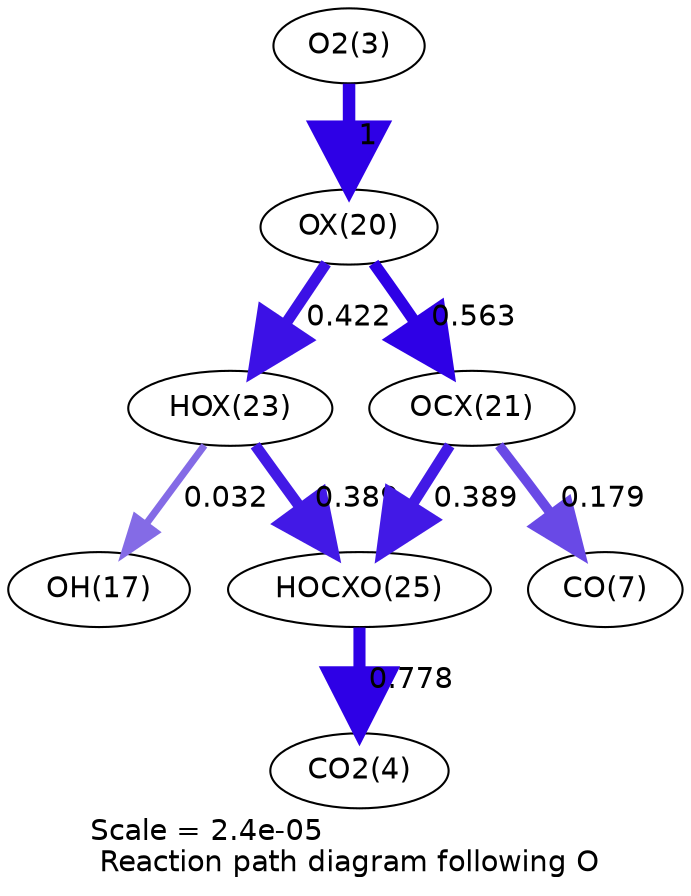digraph reaction_paths {
center=1;
s5 -> s34[fontname="Helvetica", penwidth=6, arrowsize=3, color="0.7, 1.5, 0.9"
, label=" 1"];
s34 -> s37[fontname="Helvetica", penwidth=5.35, arrowsize=2.67, color="0.7, 0.922, 0.9"
, label=" 0.422"];
s34 -> s35[fontname="Helvetica", penwidth=5.57, arrowsize=2.78, color="0.7, 1.06, 0.9"
, label=" 0.563"];
s37 -> s19[fontname="Helvetica", penwidth=3.4, arrowsize=1.7, color="0.7, 0.532, 0.9"
, label=" 0.032"];
s37 -> s39[fontname="Helvetica", penwidth=5.29, arrowsize=2.64, color="0.7, 0.889, 0.9"
, label=" 0.389"];
s35 -> s9[fontname="Helvetica", penwidth=4.7, arrowsize=2.35, color="0.7, 0.679, 0.9"
, label=" 0.179"];
s35 -> s39[fontname="Helvetica", penwidth=5.29, arrowsize=2.64, color="0.7, 0.889, 0.9"
, label=" 0.389"];
s39 -> s6[fontname="Helvetica", penwidth=5.81, arrowsize=2.91, color="0.7, 1.28, 0.9"
, label=" 0.778"];
s5 [ fontname="Helvetica", label="O2(3)"];
s6 [ fontname="Helvetica", label="CO2(4)"];
s9 [ fontname="Helvetica", label="CO(7)"];
s19 [ fontname="Helvetica", label="OH(17)"];
s34 [ fontname="Helvetica", label="OX(20)"];
s35 [ fontname="Helvetica", label="OCX(21)"];
s37 [ fontname="Helvetica", label="HOX(23)"];
s39 [ fontname="Helvetica", label="HOCXO(25)"];
 label = "Scale = 2.4e-05\l Reaction path diagram following O";
 fontname = "Helvetica";
}
